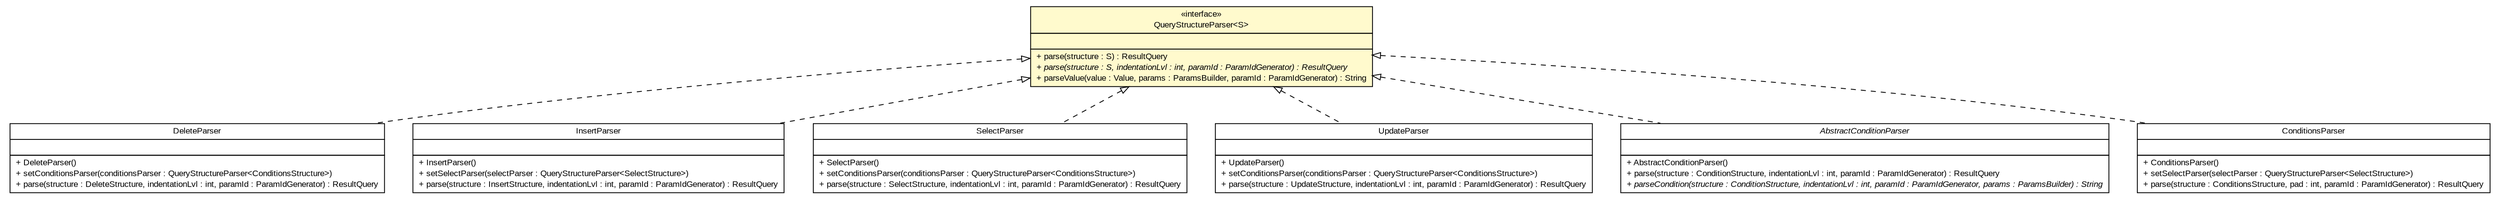 #!/usr/local/bin/dot
#
# Class diagram 
# Generated by UMLGraph version R5_6 (http://www.umlgraph.org/)
#

digraph G {
	edge [fontname="arial",fontsize=10,labelfontname="arial",labelfontsize=10];
	node [fontname="arial",fontsize=10,shape=plaintext];
	nodesep=0.25;
	ranksep=0.5;
	// br.gov.to.sefaz.persistence.query.parser.delete.DeleteParser
	c674379 [label=<<table title="br.gov.to.sefaz.persistence.query.parser.delete.DeleteParser" border="0" cellborder="1" cellspacing="0" cellpadding="2" port="p" href="./delete/DeleteParser.html">
		<tr><td><table border="0" cellspacing="0" cellpadding="1">
<tr><td align="center" balign="center"> DeleteParser </td></tr>
		</table></td></tr>
		<tr><td><table border="0" cellspacing="0" cellpadding="1">
<tr><td align="left" balign="left">  </td></tr>
		</table></td></tr>
		<tr><td><table border="0" cellspacing="0" cellpadding="1">
<tr><td align="left" balign="left"> + DeleteParser() </td></tr>
<tr><td align="left" balign="left"> + setConditionsParser(conditionsParser : QueryStructureParser&lt;ConditionsStructure&gt;) </td></tr>
<tr><td align="left" balign="left"> + parse(structure : DeleteStructure, indentationLvl : int, paramId : ParamIdGenerator) : ResultQuery </td></tr>
		</table></td></tr>
		</table>>, URL="./delete/DeleteParser.html", fontname="arial", fontcolor="black", fontsize=10.0];
	// br.gov.to.sefaz.persistence.query.parser.insert.InsertParser
	c674384 [label=<<table title="br.gov.to.sefaz.persistence.query.parser.insert.InsertParser" border="0" cellborder="1" cellspacing="0" cellpadding="2" port="p" href="./insert/InsertParser.html">
		<tr><td><table border="0" cellspacing="0" cellpadding="1">
<tr><td align="center" balign="center"> InsertParser </td></tr>
		</table></td></tr>
		<tr><td><table border="0" cellspacing="0" cellpadding="1">
<tr><td align="left" balign="left">  </td></tr>
		</table></td></tr>
		<tr><td><table border="0" cellspacing="0" cellpadding="1">
<tr><td align="left" balign="left"> + InsertParser() </td></tr>
<tr><td align="left" balign="left"> + setSelectParser(selectParser : QueryStructureParser&lt;SelectStructure&gt;) </td></tr>
<tr><td align="left" balign="left"> + parse(structure : InsertStructure, indentationLvl : int, paramId : ParamIdGenerator) : ResultQuery </td></tr>
		</table></td></tr>
		</table>>, URL="./insert/InsertParser.html", fontname="arial", fontcolor="black", fontsize=10.0];
	// br.gov.to.sefaz.persistence.query.parser.QueryStructureParser<S>
	c674385 [label=<<table title="br.gov.to.sefaz.persistence.query.parser.QueryStructureParser" border="0" cellborder="1" cellspacing="0" cellpadding="2" port="p" bgcolor="lemonChiffon" href="./QueryStructureParser.html">
		<tr><td><table border="0" cellspacing="0" cellpadding="1">
<tr><td align="center" balign="center"> &#171;interface&#187; </td></tr>
<tr><td align="center" balign="center"> QueryStructureParser&lt;S&gt; </td></tr>
		</table></td></tr>
		<tr><td><table border="0" cellspacing="0" cellpadding="1">
<tr><td align="left" balign="left">  </td></tr>
		</table></td></tr>
		<tr><td><table border="0" cellspacing="0" cellpadding="1">
<tr><td align="left" balign="left"> + parse(structure : S) : ResultQuery </td></tr>
<tr><td align="left" balign="left"><font face="arial italic" point-size="10.0"> + parse(structure : S, indentationLvl : int, paramId : ParamIdGenerator) : ResultQuery </font></td></tr>
<tr><td align="left" balign="left"> + parseValue(value : Value, params : ParamsBuilder, paramId : ParamIdGenerator) : String </td></tr>
		</table></td></tr>
		</table>>, URL="./QueryStructureParser.html", fontname="arial", fontcolor="black", fontsize=10.0];
	// br.gov.to.sefaz.persistence.query.parser.select.SelectParser
	c674388 [label=<<table title="br.gov.to.sefaz.persistence.query.parser.select.SelectParser" border="0" cellborder="1" cellspacing="0" cellpadding="2" port="p" href="./select/SelectParser.html">
		<tr><td><table border="0" cellspacing="0" cellpadding="1">
<tr><td align="center" balign="center"> SelectParser </td></tr>
		</table></td></tr>
		<tr><td><table border="0" cellspacing="0" cellpadding="1">
<tr><td align="left" balign="left">  </td></tr>
		</table></td></tr>
		<tr><td><table border="0" cellspacing="0" cellpadding="1">
<tr><td align="left" balign="left"> + SelectParser() </td></tr>
<tr><td align="left" balign="left"> + setConditionsParser(conditionsParser : QueryStructureParser&lt;ConditionsStructure&gt;) </td></tr>
<tr><td align="left" balign="left"> + parse(structure : SelectStructure, indentationLvl : int, paramId : ParamIdGenerator) : ResultQuery </td></tr>
		</table></td></tr>
		</table>>, URL="./select/SelectParser.html", fontname="arial", fontcolor="black", fontsize=10.0];
	// br.gov.to.sefaz.persistence.query.parser.update.UpdateParser
	c674389 [label=<<table title="br.gov.to.sefaz.persistence.query.parser.update.UpdateParser" border="0" cellborder="1" cellspacing="0" cellpadding="2" port="p" href="./update/UpdateParser.html">
		<tr><td><table border="0" cellspacing="0" cellpadding="1">
<tr><td align="center" balign="center"> UpdateParser </td></tr>
		</table></td></tr>
		<tr><td><table border="0" cellspacing="0" cellpadding="1">
<tr><td align="left" balign="left">  </td></tr>
		</table></td></tr>
		<tr><td><table border="0" cellspacing="0" cellpadding="1">
<tr><td align="left" balign="left"> + UpdateParser() </td></tr>
<tr><td align="left" balign="left"> + setConditionsParser(conditionsParser : QueryStructureParser&lt;ConditionsStructure&gt;) </td></tr>
<tr><td align="left" balign="left"> + parse(structure : UpdateStructure, indentationLvl : int, paramId : ParamIdGenerator) : ResultQuery </td></tr>
		</table></td></tr>
		</table>>, URL="./update/UpdateParser.html", fontname="arial", fontcolor="black", fontsize=10.0];
	// br.gov.to.sefaz.persistence.query.parser.where.conditions.AbstractConditionParser
	c674397 [label=<<table title="br.gov.to.sefaz.persistence.query.parser.where.conditions.AbstractConditionParser" border="0" cellborder="1" cellspacing="0" cellpadding="2" port="p" href="./where/conditions/AbstractConditionParser.html">
		<tr><td><table border="0" cellspacing="0" cellpadding="1">
<tr><td align="center" balign="center"><font face="arial italic"> AbstractConditionParser </font></td></tr>
		</table></td></tr>
		<tr><td><table border="0" cellspacing="0" cellpadding="1">
<tr><td align="left" balign="left">  </td></tr>
		</table></td></tr>
		<tr><td><table border="0" cellspacing="0" cellpadding="1">
<tr><td align="left" balign="left"> + AbstractConditionParser() </td></tr>
<tr><td align="left" balign="left"> + parse(structure : ConditionStructure, indentationLvl : int, paramId : ParamIdGenerator) : ResultQuery </td></tr>
<tr><td align="left" balign="left"><font face="arial italic" point-size="10.0"> + parseCondition(structure : ConditionStructure, indentationLvl : int, paramId : ParamIdGenerator, params : ParamsBuilder) : String </font></td></tr>
		</table></td></tr>
		</table>>, URL="./where/conditions/AbstractConditionParser.html", fontname="arial", fontcolor="black", fontsize=10.0];
	// br.gov.to.sefaz.persistence.query.parser.where.ConditionsParser
	c674398 [label=<<table title="br.gov.to.sefaz.persistence.query.parser.where.ConditionsParser" border="0" cellborder="1" cellspacing="0" cellpadding="2" port="p" href="./where/ConditionsParser.html">
		<tr><td><table border="0" cellspacing="0" cellpadding="1">
<tr><td align="center" balign="center"> ConditionsParser </td></tr>
		</table></td></tr>
		<tr><td><table border="0" cellspacing="0" cellpadding="1">
<tr><td align="left" balign="left">  </td></tr>
		</table></td></tr>
		<tr><td><table border="0" cellspacing="0" cellpadding="1">
<tr><td align="left" balign="left"> + ConditionsParser() </td></tr>
<tr><td align="left" balign="left"> + setSelectParser(selectParser : QueryStructureParser&lt;SelectStructure&gt;) </td></tr>
<tr><td align="left" balign="left"> + parse(structure : ConditionsStructure, pad : int, paramId : ParamIdGenerator) : ResultQuery </td></tr>
		</table></td></tr>
		</table>>, URL="./where/ConditionsParser.html", fontname="arial", fontcolor="black", fontsize=10.0];
	//br.gov.to.sefaz.persistence.query.parser.delete.DeleteParser implements br.gov.to.sefaz.persistence.query.parser.QueryStructureParser<S>
	c674385:p -> c674379:p [dir=back,arrowtail=empty,style=dashed];
	//br.gov.to.sefaz.persistence.query.parser.insert.InsertParser implements br.gov.to.sefaz.persistence.query.parser.QueryStructureParser<S>
	c674385:p -> c674384:p [dir=back,arrowtail=empty,style=dashed];
	//br.gov.to.sefaz.persistence.query.parser.select.SelectParser implements br.gov.to.sefaz.persistence.query.parser.QueryStructureParser<S>
	c674385:p -> c674388:p [dir=back,arrowtail=empty,style=dashed];
	//br.gov.to.sefaz.persistence.query.parser.update.UpdateParser implements br.gov.to.sefaz.persistence.query.parser.QueryStructureParser<S>
	c674385:p -> c674389:p [dir=back,arrowtail=empty,style=dashed];
	//br.gov.to.sefaz.persistence.query.parser.where.conditions.AbstractConditionParser implements br.gov.to.sefaz.persistence.query.parser.QueryStructureParser<S>
	c674385:p -> c674397:p [dir=back,arrowtail=empty,style=dashed];
	//br.gov.to.sefaz.persistence.query.parser.where.ConditionsParser implements br.gov.to.sefaz.persistence.query.parser.QueryStructureParser<S>
	c674385:p -> c674398:p [dir=back,arrowtail=empty,style=dashed];
}

